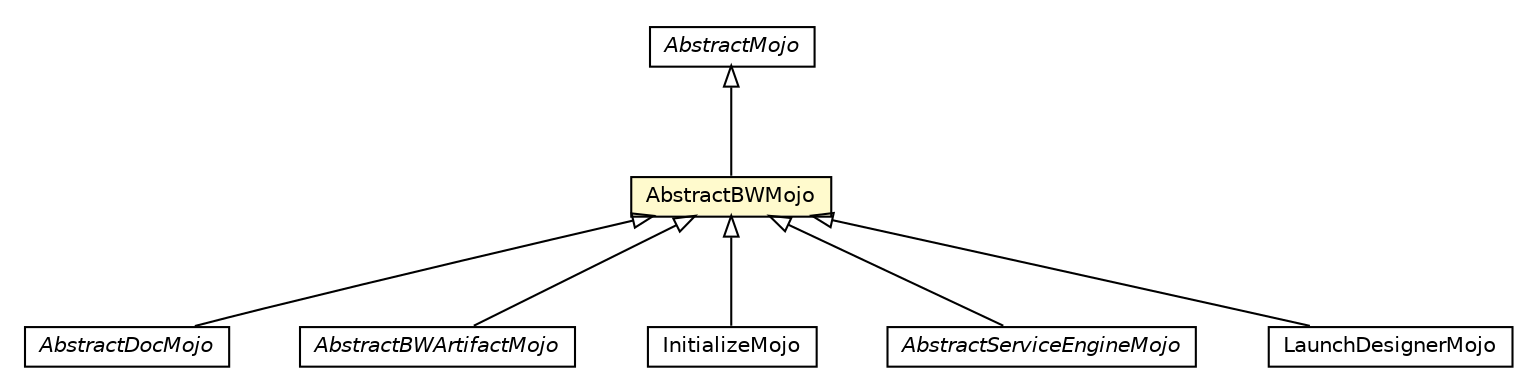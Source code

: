 #!/usr/local/bin/dot
#
# Class diagram 
# Generated by UMLGraph version R5_6-24-gf6e263 (http://www.umlgraph.org/)
#

digraph G {
	edge [fontname="Helvetica",fontsize=10,labelfontname="Helvetica",labelfontsize=10];
	node [fontname="Helvetica",fontsize=10,shape=plaintext];
	nodesep=0.25;
	ranksep=0.5;
	// fr.fastconnect.factory.tibco.bw.maven.doc.AbstractDocMojo
	c815 [label=<<table title="fr.fastconnect.factory.tibco.bw.maven.doc.AbstractDocMojo" border="0" cellborder="1" cellspacing="0" cellpadding="2" port="p" href="./doc/AbstractDocMojo.html">
		<tr><td><table border="0" cellspacing="0" cellpadding="1">
<tr><td align="center" balign="center"><font face="Helvetica-Oblique"> AbstractDocMojo </font></td></tr>
		</table></td></tr>
		</table>>, URL="./doc/AbstractDocMojo.html", fontname="Helvetica", fontcolor="black", fontsize=10.0];
	// fr.fastconnect.factory.tibco.bw.maven.AbstractBWArtifactMojo
	c827 [label=<<table title="fr.fastconnect.factory.tibco.bw.maven.AbstractBWArtifactMojo" border="0" cellborder="1" cellspacing="0" cellpadding="2" port="p" href="./AbstractBWArtifactMojo.html">
		<tr><td><table border="0" cellspacing="0" cellpadding="1">
<tr><td align="center" balign="center"><font face="Helvetica-Oblique"> AbstractBWArtifactMojo </font></td></tr>
		</table></td></tr>
		</table>>, URL="./AbstractBWArtifactMojo.html", fontname="Helvetica", fontcolor="black", fontsize=10.0];
	// fr.fastconnect.factory.tibco.bw.maven.InitializeMojo
	c828 [label=<<table title="fr.fastconnect.factory.tibco.bw.maven.InitializeMojo" border="0" cellborder="1" cellspacing="0" cellpadding="2" port="p" href="./InitializeMojo.html">
		<tr><td><table border="0" cellspacing="0" cellpadding="1">
<tr><td align="center" balign="center"> InitializeMojo </td></tr>
		</table></td></tr>
		</table>>, URL="./InitializeMojo.html", fontname="Helvetica", fontcolor="black", fontsize=10.0];
	// fr.fastconnect.factory.tibco.bw.maven.AbstractBWMojo
	c829 [label=<<table title="fr.fastconnect.factory.tibco.bw.maven.AbstractBWMojo" border="0" cellborder="1" cellspacing="0" cellpadding="2" port="p" bgcolor="lemonChiffon" href="./AbstractBWMojo.html">
		<tr><td><table border="0" cellspacing="0" cellpadding="1">
<tr><td align="center" balign="center"> AbstractBWMojo </td></tr>
		</table></td></tr>
		</table>>, URL="./AbstractBWMojo.html", fontname="Helvetica", fontcolor="black", fontsize=10.0];
	// fr.fastconnect.factory.tibco.bw.maven.bwengine.AbstractServiceEngineMojo
	c831 [label=<<table title="fr.fastconnect.factory.tibco.bw.maven.bwengine.AbstractServiceEngineMojo" border="0" cellborder="1" cellspacing="0" cellpadding="2" port="p" href="./bwengine/AbstractServiceEngineMojo.html">
		<tr><td><table border="0" cellspacing="0" cellpadding="1">
<tr><td align="center" balign="center"><font face="Helvetica-Oblique"> AbstractServiceEngineMojo </font></td></tr>
		</table></td></tr>
		</table>>, URL="./bwengine/AbstractServiceEngineMojo.html", fontname="Helvetica", fontcolor="black", fontsize=10.0];
	// fr.fastconnect.factory.tibco.bw.maven.run.LaunchDesignerMojo
	c858 [label=<<table title="fr.fastconnect.factory.tibco.bw.maven.run.LaunchDesignerMojo" border="0" cellborder="1" cellspacing="0" cellpadding="2" port="p" href="./run/LaunchDesignerMojo.html">
		<tr><td><table border="0" cellspacing="0" cellpadding="1">
<tr><td align="center" balign="center"> LaunchDesignerMojo </td></tr>
		</table></td></tr>
		</table>>, URL="./run/LaunchDesignerMojo.html", fontname="Helvetica", fontcolor="black", fontsize=10.0];
	//fr.fastconnect.factory.tibco.bw.maven.doc.AbstractDocMojo extends fr.fastconnect.factory.tibco.bw.maven.AbstractBWMojo
	c829:p -> c815:p [dir=back,arrowtail=empty];
	//fr.fastconnect.factory.tibco.bw.maven.AbstractBWArtifactMojo extends fr.fastconnect.factory.tibco.bw.maven.AbstractBWMojo
	c829:p -> c827:p [dir=back,arrowtail=empty];
	//fr.fastconnect.factory.tibco.bw.maven.InitializeMojo extends fr.fastconnect.factory.tibco.bw.maven.AbstractBWMojo
	c829:p -> c828:p [dir=back,arrowtail=empty];
	//fr.fastconnect.factory.tibco.bw.maven.AbstractBWMojo extends org.apache.maven.plugin.AbstractMojo
	c859:p -> c829:p [dir=back,arrowtail=empty];
	//fr.fastconnect.factory.tibco.bw.maven.bwengine.AbstractServiceEngineMojo extends fr.fastconnect.factory.tibco.bw.maven.AbstractBWMojo
	c829:p -> c831:p [dir=back,arrowtail=empty];
	//fr.fastconnect.factory.tibco.bw.maven.run.LaunchDesignerMojo extends fr.fastconnect.factory.tibco.bw.maven.AbstractBWMojo
	c829:p -> c858:p [dir=back,arrowtail=empty];
	// org.apache.maven.plugin.AbstractMojo
	c859 [label=<<table title="org.apache.maven.plugin.AbstractMojo" border="0" cellborder="1" cellspacing="0" cellpadding="2" port="p" href="http://java.sun.com/j2se/1.4.2/docs/api/org/apache/maven/plugin/AbstractMojo.html">
		<tr><td><table border="0" cellspacing="0" cellpadding="1">
<tr><td align="center" balign="center"><font face="Helvetica-Oblique"> AbstractMojo </font></td></tr>
		</table></td></tr>
		</table>>, URL="http://java.sun.com/j2se/1.4.2/docs/api/org/apache/maven/plugin/AbstractMojo.html", fontname="Helvetica", fontcolor="black", fontsize=10.0];
}

